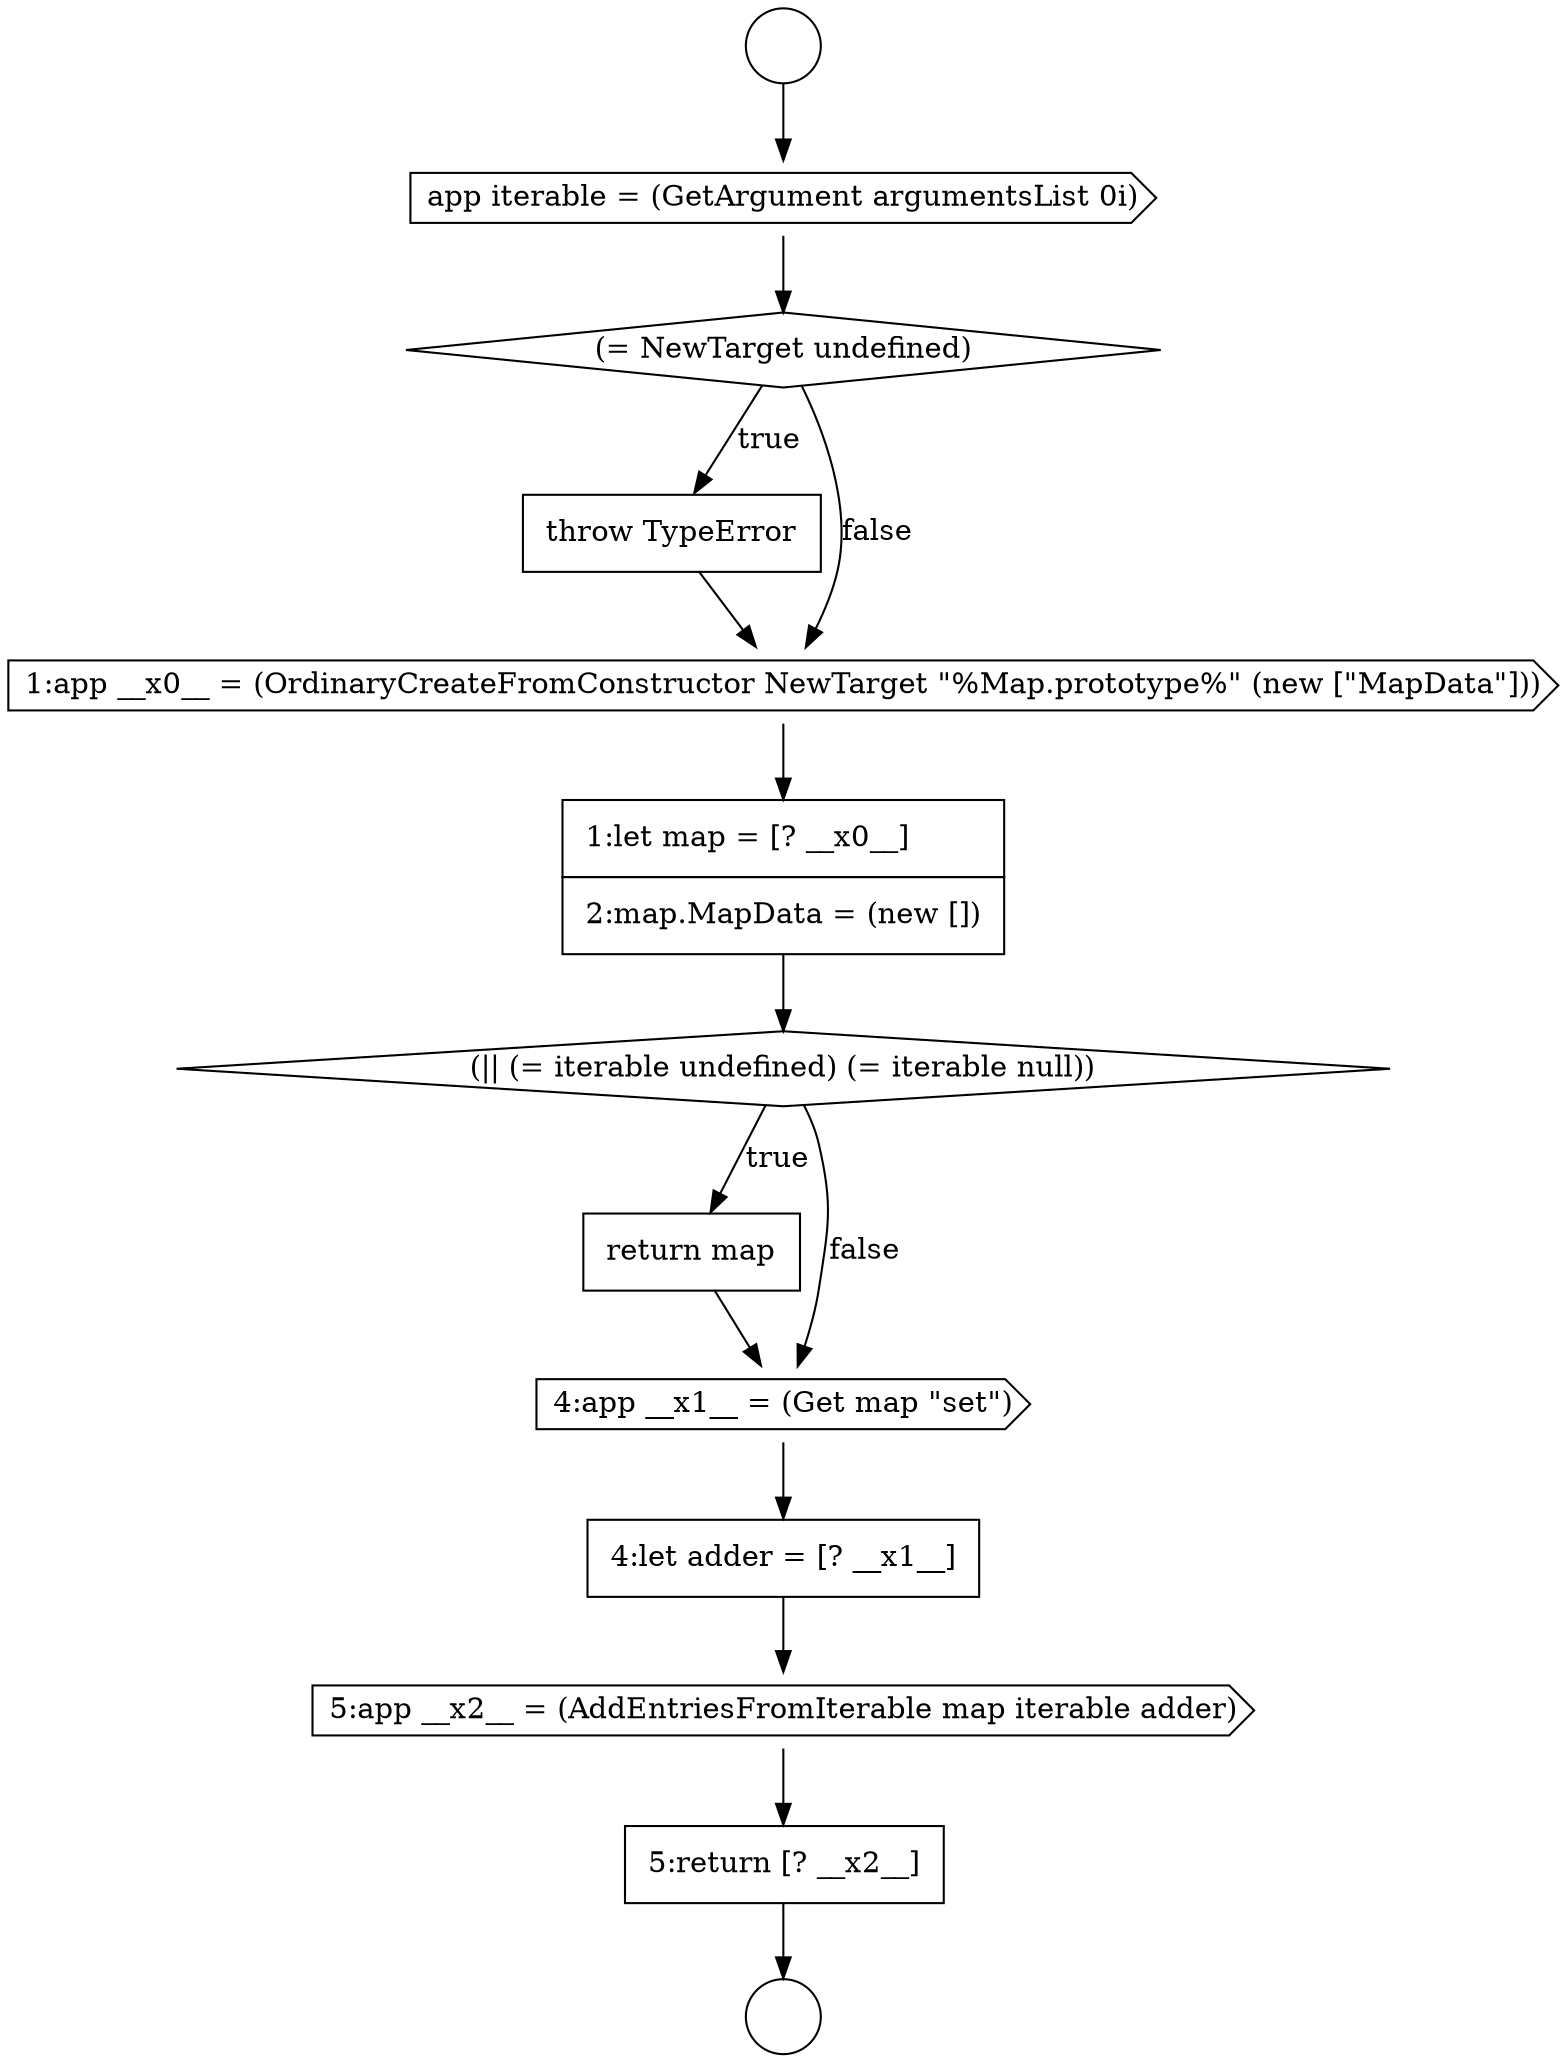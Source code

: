 digraph {
  node17270 [shape=cds, label=<<font color="black">app iterable = (GetArgument argumentsList 0i)</font>> color="black" fillcolor="white" style=filled]
  node17274 [shape=none, margin=0, label=<<font color="black">
    <table border="0" cellborder="1" cellspacing="0" cellpadding="10">
      <tr><td align="left">1:let map = [? __x0__]</td></tr>
      <tr><td align="left">2:map.MapData = (new [])</td></tr>
    </table>
  </font>> color="black" fillcolor="white" style=filled]
  node17271 [shape=diamond, label=<<font color="black">(= NewTarget undefined)</font>> color="black" fillcolor="white" style=filled]
  node17268 [shape=circle label=" " color="black" fillcolor="white" style=filled]
  node17272 [shape=none, margin=0, label=<<font color="black">
    <table border="0" cellborder="1" cellspacing="0" cellpadding="10">
      <tr><td align="left">throw TypeError</td></tr>
    </table>
  </font>> color="black" fillcolor="white" style=filled]
  node17269 [shape=circle label=" " color="black" fillcolor="white" style=filled]
  node17279 [shape=cds, label=<<font color="black">5:app __x2__ = (AddEntriesFromIterable map iterable adder)</font>> color="black" fillcolor="white" style=filled]
  node17278 [shape=none, margin=0, label=<<font color="black">
    <table border="0" cellborder="1" cellspacing="0" cellpadding="10">
      <tr><td align="left">4:let adder = [? __x1__]</td></tr>
    </table>
  </font>> color="black" fillcolor="white" style=filled]
  node17275 [shape=diamond, label=<<font color="black">(|| (= iterable undefined) (= iterable null))</font>> color="black" fillcolor="white" style=filled]
  node17280 [shape=none, margin=0, label=<<font color="black">
    <table border="0" cellborder="1" cellspacing="0" cellpadding="10">
      <tr><td align="left">5:return [? __x2__]</td></tr>
    </table>
  </font>> color="black" fillcolor="white" style=filled]
  node17273 [shape=cds, label=<<font color="black">1:app __x0__ = (OrdinaryCreateFromConstructor NewTarget &quot;%Map.prototype%&quot; (new [&quot;MapData&quot;]))</font>> color="black" fillcolor="white" style=filled]
  node17276 [shape=none, margin=0, label=<<font color="black">
    <table border="0" cellborder="1" cellspacing="0" cellpadding="10">
      <tr><td align="left">return map</td></tr>
    </table>
  </font>> color="black" fillcolor="white" style=filled]
  node17277 [shape=cds, label=<<font color="black">4:app __x1__ = (Get map &quot;set&quot;)</font>> color="black" fillcolor="white" style=filled]
  node17277 -> node17278 [ color="black"]
  node17279 -> node17280 [ color="black"]
  node17275 -> node17276 [label=<<font color="black">true</font>> color="black"]
  node17275 -> node17277 [label=<<font color="black">false</font>> color="black"]
  node17273 -> node17274 [ color="black"]
  node17271 -> node17272 [label=<<font color="black">true</font>> color="black"]
  node17271 -> node17273 [label=<<font color="black">false</font>> color="black"]
  node17280 -> node17269 [ color="black"]
  node17268 -> node17270 [ color="black"]
  node17278 -> node17279 [ color="black"]
  node17272 -> node17273 [ color="black"]
  node17276 -> node17277 [ color="black"]
  node17270 -> node17271 [ color="black"]
  node17274 -> node17275 [ color="black"]
}
